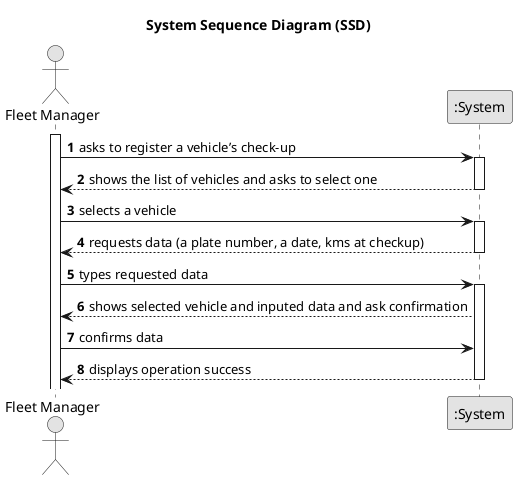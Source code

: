 @startuml
skinparam monochrome true
skinparam packageStyle rectangle
skinparam shadowing false

title System Sequence Diagram (SSD)

autonumber

actor "Fleet Manager" as Employee
participant ":System" as System

activate Employee

    Employee -> System : asks to register a vehicle’s check-up
    activate System
        System --> Employee : shows the list of vehicles and asks to select one
    deactivate System
    Employee -> System : selects a vehicle
    activate System

        System --> Employee : requests data (a plate number, a date, kms at checkup)
    deactivate System

    Employee -> System : types requested data
    activate System

    System --> Employee : shows selected vehicle and inputed data and ask confirmation

    Employee -> System : confirms data

        System --> Employee : displays operation success
    deactivate System





@enduml